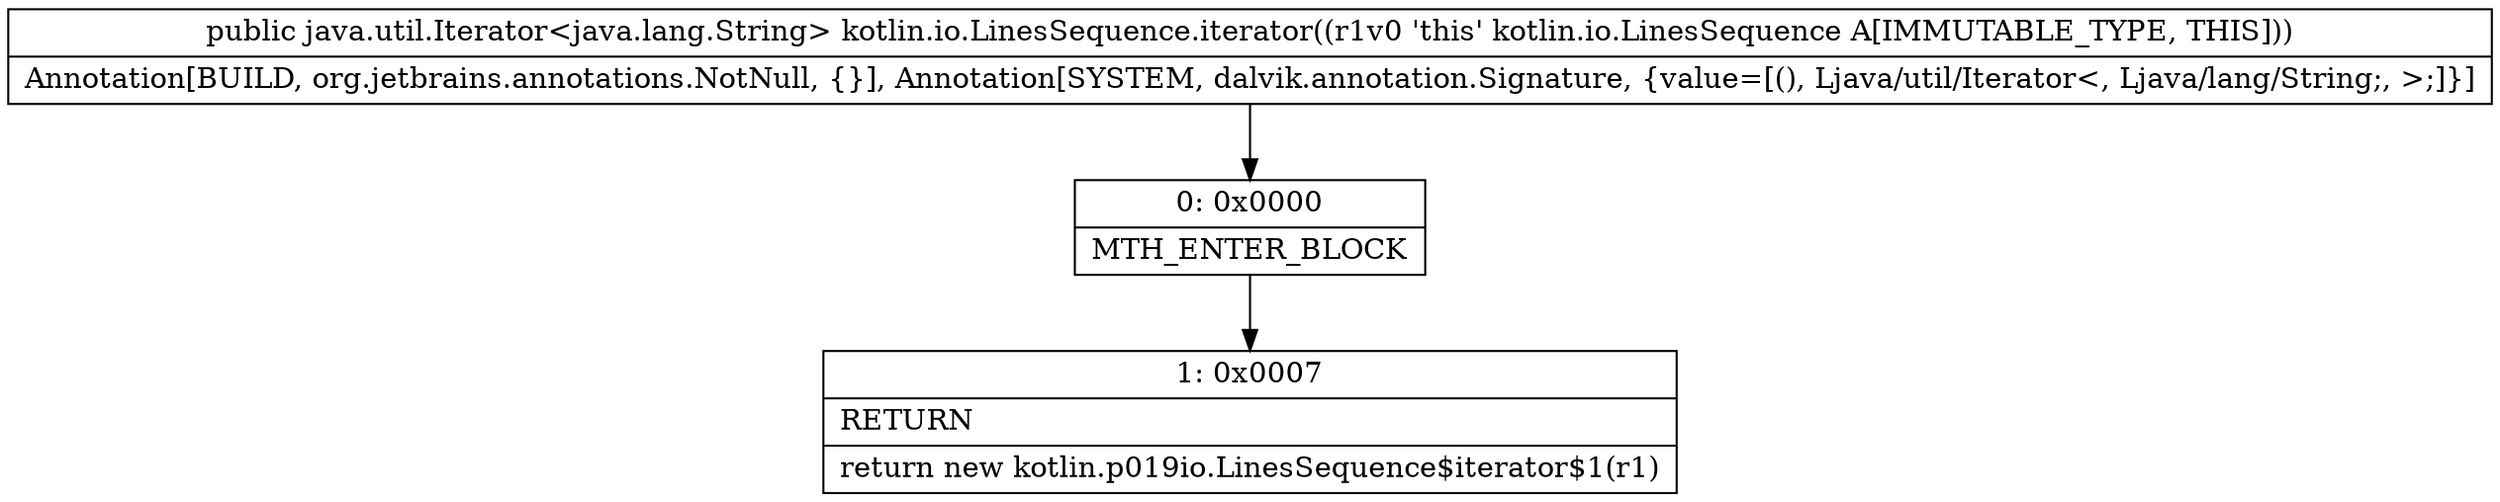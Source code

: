 digraph "CFG forkotlin.io.LinesSequence.iterator()Ljava\/util\/Iterator;" {
Node_0 [shape=record,label="{0\:\ 0x0000|MTH_ENTER_BLOCK\l}"];
Node_1 [shape=record,label="{1\:\ 0x0007|RETURN\l|return new kotlin.p019io.LinesSequence$iterator$1(r1)\l}"];
MethodNode[shape=record,label="{public java.util.Iterator\<java.lang.String\> kotlin.io.LinesSequence.iterator((r1v0 'this' kotlin.io.LinesSequence A[IMMUTABLE_TYPE, THIS]))  | Annotation[BUILD, org.jetbrains.annotations.NotNull, \{\}], Annotation[SYSTEM, dalvik.annotation.Signature, \{value=[(), Ljava\/util\/Iterator\<, Ljava\/lang\/String;, \>;]\}]\l}"];
MethodNode -> Node_0;
Node_0 -> Node_1;
}


